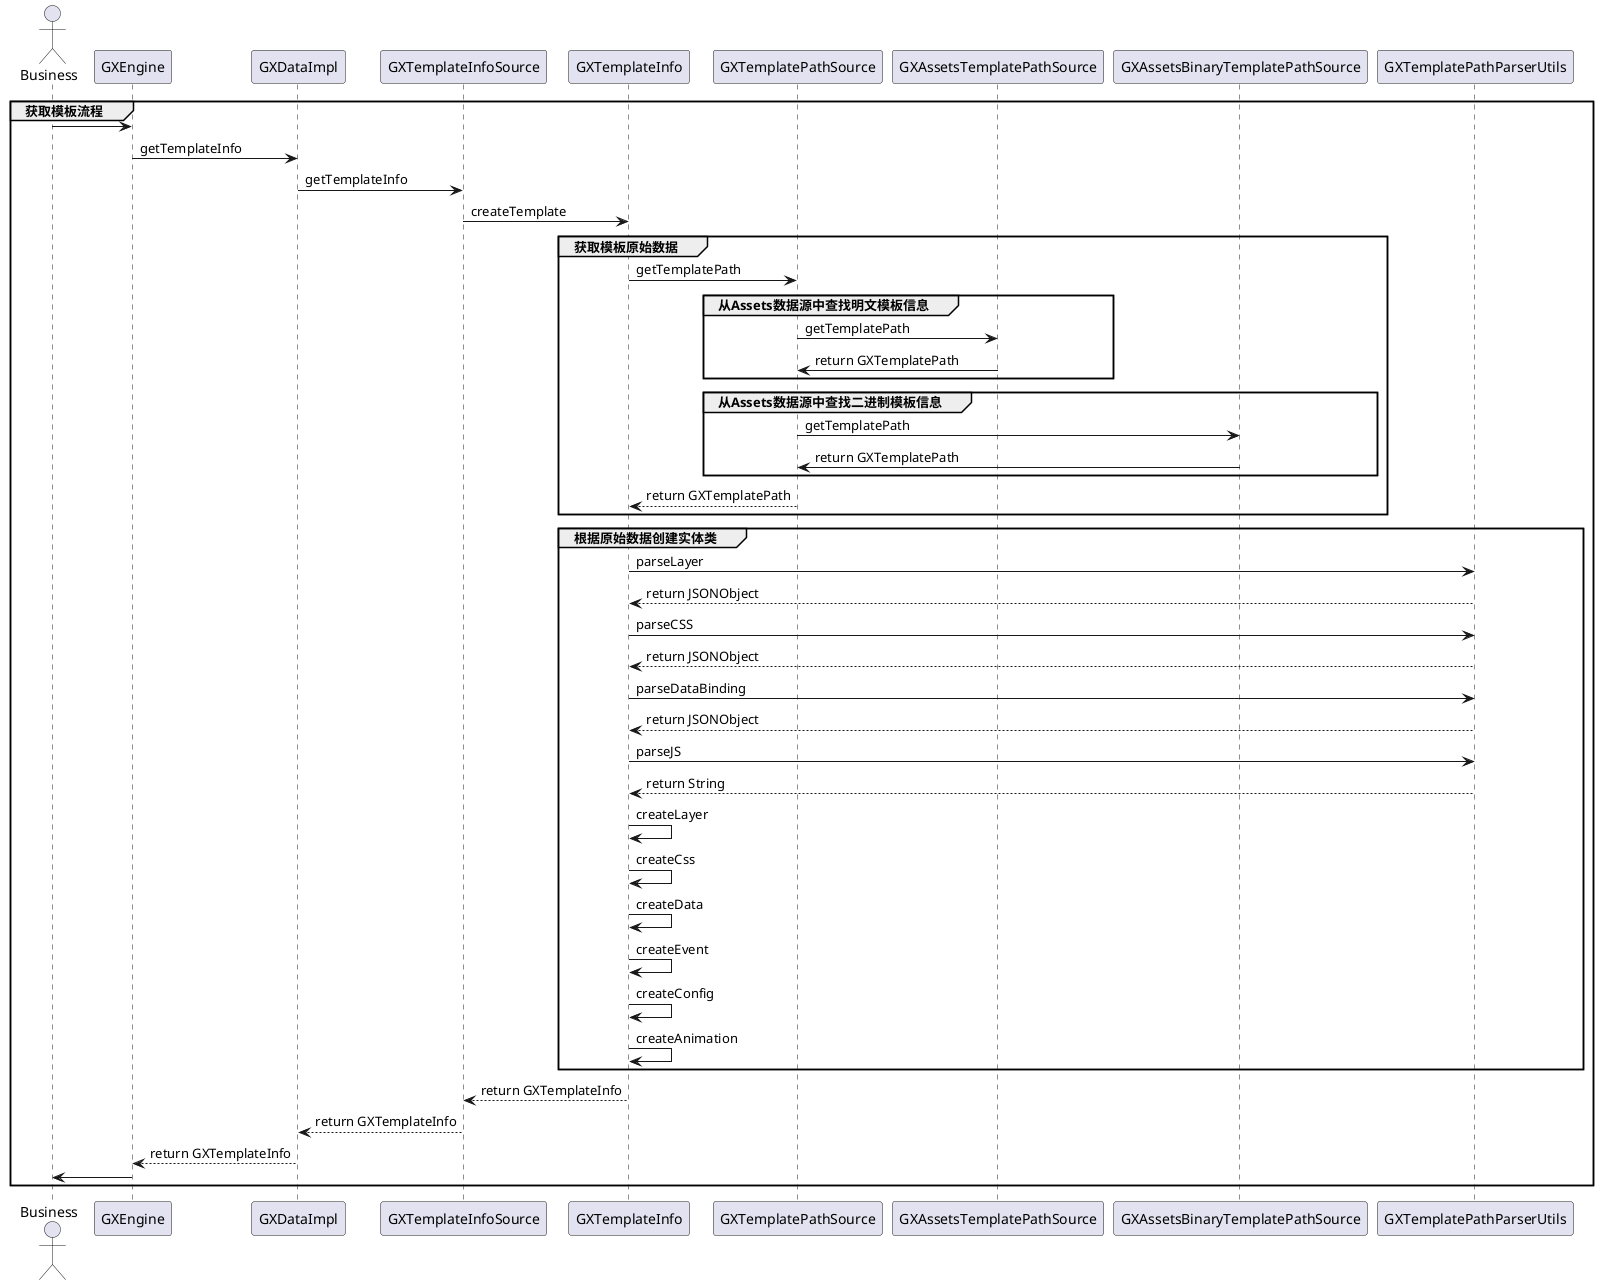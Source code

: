 @startuml

actor Business

group 获取模板流程

    Business -> GXEngine

    GXEngine -> GXDataImpl: getTemplateInfo

    GXDataImpl -> GXTemplateInfoSource: getTemplateInfo

    GXTemplateInfoSource -> GXTemplateInfo: createTemplate

    group 获取模板原始数据

        GXTemplateInfo -> GXTemplatePathSource: getTemplatePath

        group 从Assets数据源中查找明文模板信息

            GXTemplatePathSource -> GXAssetsTemplatePathSource: getTemplatePath

            GXTemplatePathSource <- GXAssetsTemplatePathSource: return GXTemplatePath

        end

        group 从Assets数据源中查找二进制模板信息

            GXTemplatePathSource -> GXAssetsBinaryTemplatePathSource: getTemplatePath

            GXTemplatePathSource <- GXAssetsBinaryTemplatePathSource: return GXTemplatePath
        end

        GXTemplateInfo <-- GXTemplatePathSource: return GXTemplatePath

    end

    group 根据原始数据创建实体类

        GXTemplateInfo -> GXTemplatePathParserUtils: parseLayer
        GXTemplateInfo <-- GXTemplatePathParserUtils: return JSONObject

        GXTemplateInfo -> GXTemplatePathParserUtils: parseCSS
        GXTemplateInfo <-- GXTemplatePathParserUtils: return JSONObject

        GXTemplateInfo -> GXTemplatePathParserUtils: parseDataBinding
        GXTemplateInfo <-- GXTemplatePathParserUtils: return JSONObject

        GXTemplateInfo -> GXTemplatePathParserUtils: parseJS
        GXTemplateInfo <-- GXTemplatePathParserUtils: return String

        GXTemplateInfo -> GXTemplateInfo: createLayer

        GXTemplateInfo -> GXTemplateInfo: createCss

        GXTemplateInfo -> GXTemplateInfo: createData

        GXTemplateInfo -> GXTemplateInfo: createEvent

        GXTemplateInfo -> GXTemplateInfo: createConfig

        GXTemplateInfo -> GXTemplateInfo: createAnimation

    end

    GXTemplateInfoSource <-- GXTemplateInfo: return GXTemplateInfo

    GXDataImpl <-- GXTemplateInfoSource: return GXTemplateInfo

    GXEngine <-- GXDataImpl: return GXTemplateInfo

    Business <- GXEngine

end


@enduml
